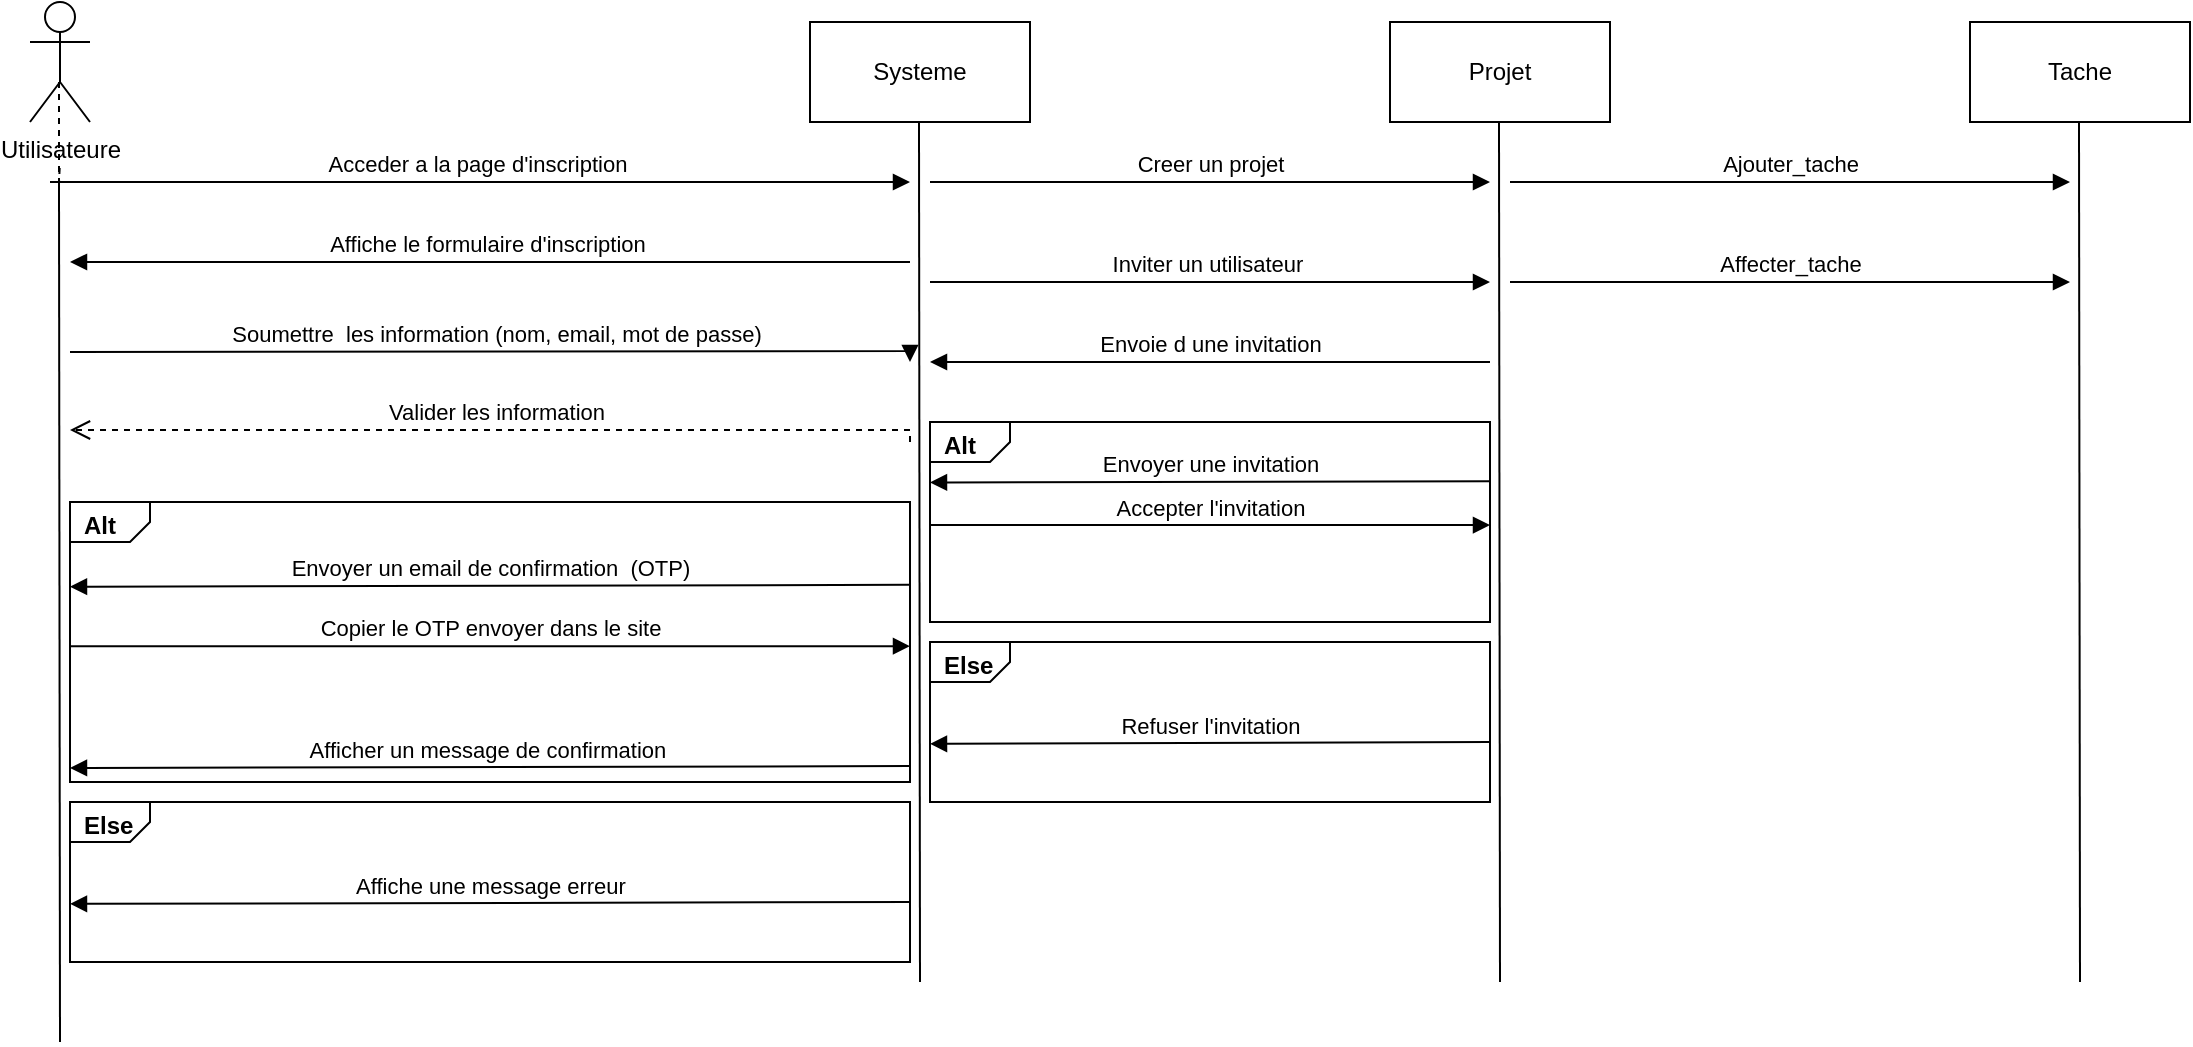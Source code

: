 <mxfile>
    <diagram name="Page-1" id="2YBvvXClWsGukQMizWep">
        <mxGraphModel dx="596" dy="846" grid="1" gridSize="10" guides="1" tooltips="1" connect="1" arrows="1" fold="1" page="1" pageScale="1" pageWidth="850" pageHeight="1100" background="#ffffff" math="0" shadow="0">
            <root>
                <mxCell id="0"/>
                <mxCell id="1" parent="0"/>
                <mxCell id="aM9ryv3xv72pqoxQDRHE-7" value="Acceder a la page d'inscription&amp;nbsp;" style="html=1;verticalAlign=bottom;endArrow=block;edgeStyle=elbowEdgeStyle;elbow=vertical;curved=0;rounded=0;" parent="1" edge="1">
                    <mxGeometry relative="1" as="geometry">
                        <mxPoint x="210" y="220" as="sourcePoint"/>
                        <Array as="points">
                            <mxPoint x="308" y="220"/>
                        </Array>
                        <mxPoint x="640" y="220" as="targetPoint"/>
                    </mxGeometry>
                </mxCell>
                <mxCell id="aM9ryv3xv72pqoxQDRHE-8" value="Valider les information" style="html=1;verticalAlign=bottom;endArrow=open;dashed=1;endSize=8;edgeStyle=elbowEdgeStyle;elbow=vertical;curved=0;rounded=0;" parent="1" edge="1">
                    <mxGeometry relative="1" as="geometry">
                        <mxPoint x="220" y="344" as="targetPoint"/>
                        <Array as="points">
                            <mxPoint x="325" y="344"/>
                        </Array>
                        <mxPoint x="640" y="350" as="sourcePoint"/>
                    </mxGeometry>
                </mxCell>
                <mxCell id="aM9ryv3xv72pqoxQDRHE-9" value="Affiche le formulaire d'inscription&amp;nbsp;" style="html=1;verticalAlign=bottom;endArrow=block;edgeStyle=elbowEdgeStyle;elbow=vertical;curved=0;rounded=0;" parent="1" edge="1">
                    <mxGeometry relative="1" as="geometry">
                        <mxPoint x="640" y="260" as="sourcePoint"/>
                        <Array as="points">
                            <mxPoint x="330" y="260"/>
                        </Array>
                        <mxPoint x="220" y="260" as="targetPoint"/>
                    </mxGeometry>
                </mxCell>
                <mxCell id="vxIU2zjqEwHFk4gDYXtd-3" value="Utilisateure" style="shape=umlActor;html=1;verticalLabelPosition=bottom;verticalAlign=top;align=center;" parent="1" vertex="1">
                    <mxGeometry x="200" y="130" width="30" height="60" as="geometry"/>
                </mxCell>
                <mxCell id="vxIU2zjqEwHFk4gDYXtd-11" value="Soumettre&amp;nbsp; les information (nom, email, mot de passe)" style="html=1;verticalAlign=bottom;endArrow=block;edgeStyle=elbowEdgeStyle;elbow=vertical;curved=0;rounded=0;" parent="1" edge="1">
                    <mxGeometry relative="1" as="geometry">
                        <mxPoint x="220" y="305" as="sourcePoint"/>
                        <Array as="points">
                            <mxPoint x="316" y="304.5"/>
                        </Array>
                        <mxPoint x="640" y="310" as="targetPoint"/>
                    </mxGeometry>
                </mxCell>
                <mxCell id="vxIU2zjqEwHFk4gDYXtd-15" value="" style="edgeStyle=none;html=1;dashed=1;endArrow=none;rounded=0;" parent="1" edge="1">
                    <mxGeometry x="1" relative="1" as="geometry">
                        <mxPoint x="215" y="210" as="targetPoint"/>
                        <mxPoint x="214.5" y="170" as="sourcePoint"/>
                        <Array as="points">
                            <mxPoint x="214.5" y="220"/>
                        </Array>
                    </mxGeometry>
                </mxCell>
                <mxCell id="vxIU2zjqEwHFk4gDYXtd-16" value="" style="html=1;shape=mxgraph.sysml.package;labelX=40;whiteSpace=wrap;align=center;" parent="1" vertex="1">
                    <mxGeometry x="220" y="380" width="420" height="140" as="geometry"/>
                </mxCell>
                <mxCell id="vxIU2zjqEwHFk4gDYXtd-17" value="Alt" style="html=1;align=left;verticalAlign=top;labelPosition=left;verticalLabelPosition=top;labelBackgroundColor=none;spacingLeft=5;spacingTop=-2;fontStyle=1;" parent="vxIU2zjqEwHFk4gDYXtd-16" connectable="0" vertex="1">
                    <mxGeometry as="geometry"/>
                </mxCell>
                <mxCell id="vxIU2zjqEwHFk4gDYXtd-29" value="Envoyer un email de confirmation&amp;nbsp; (OTP)" style="html=1;verticalAlign=bottom;endArrow=block;edgeStyle=elbowEdgeStyle;elbow=vertical;curved=0;rounded=0;exitX=1;exitY=0.66;exitDx=0;exitDy=0;exitPerimeter=0;" parent="vxIU2zjqEwHFk4gDYXtd-16" edge="1">
                    <mxGeometry relative="1" as="geometry">
                        <mxPoint x="420.0" y="41.43" as="sourcePoint"/>
                        <Array as="points">
                            <mxPoint x="96.923" y="42.363"/>
                        </Array>
                        <mxPoint y="42.363" as="targetPoint"/>
                    </mxGeometry>
                </mxCell>
                <mxCell id="vxIU2zjqEwHFk4gDYXtd-36" value="Copier le OTP envoyer dans le site" style="html=1;verticalAlign=bottom;endArrow=block;edgeStyle=elbowEdgeStyle;elbow=vertical;curved=0;rounded=0;" parent="vxIU2zjqEwHFk4gDYXtd-16" edge="1">
                    <mxGeometry relative="1" as="geometry">
                        <mxPoint y="72.111" as="sourcePoint"/>
                        <Array as="points">
                            <mxPoint x="26.923" y="72.111"/>
                        </Array>
                        <mxPoint x="420.0" y="72.111" as="targetPoint"/>
                    </mxGeometry>
                </mxCell>
                <mxCell id="vxIU2zjqEwHFk4gDYXtd-37" value="Afficher un message de confirmation&amp;nbsp;" style="html=1;verticalAlign=bottom;endArrow=block;edgeStyle=elbowEdgeStyle;elbow=vertical;curved=0;rounded=0;exitX=1;exitY=0.66;exitDx=0;exitDy=0;exitPerimeter=0;" parent="vxIU2zjqEwHFk4gDYXtd-16" edge="1">
                    <mxGeometry relative="1" as="geometry">
                        <mxPoint x="420.0" y="132.042" as="sourcePoint"/>
                        <Array as="points">
                            <mxPoint x="96.923" y="132.975"/>
                        </Array>
                        <mxPoint y="132.975" as="targetPoint"/>
                    </mxGeometry>
                </mxCell>
                <mxCell id="vxIU2zjqEwHFk4gDYXtd-38" value="" style="html=1;shape=mxgraph.sysml.package;labelX=40;whiteSpace=wrap;align=center;" parent="1" vertex="1">
                    <mxGeometry x="220" y="530" width="420" height="80" as="geometry"/>
                </mxCell>
                <mxCell id="vxIU2zjqEwHFk4gDYXtd-39" value="Else" style="html=1;align=left;verticalAlign=top;labelPosition=left;verticalLabelPosition=top;labelBackgroundColor=none;spacingLeft=5;spacingTop=-2;fontStyle=1;" parent="vxIU2zjqEwHFk4gDYXtd-38" connectable="0" vertex="1">
                    <mxGeometry as="geometry"/>
                </mxCell>
                <mxCell id="vxIU2zjqEwHFk4gDYXtd-43" value="Affiche une message erreur" style="html=1;verticalAlign=bottom;endArrow=block;edgeStyle=elbowEdgeStyle;elbow=vertical;curved=0;rounded=0;exitX=1;exitY=0.66;exitDx=0;exitDy=0;exitPerimeter=0;" parent="vxIU2zjqEwHFk4gDYXtd-38" edge="1">
                    <mxGeometry relative="1" as="geometry">
                        <mxPoint x="420" y="50.0" as="sourcePoint"/>
                        <Array as="points">
                            <mxPoint x="96.923" y="50.933"/>
                        </Array>
                        <mxPoint y="50.933" as="targetPoint"/>
                    </mxGeometry>
                </mxCell>
                <mxCell id="2" value="" style="edgeStyle=none;orthogonalLoop=1;jettySize=auto;html=1;endArrow=none;endFill=0;" edge="1" parent="1">
                    <mxGeometry width="100" relative="1" as="geometry">
                        <mxPoint x="214.5" y="220" as="sourcePoint"/>
                        <mxPoint x="215" y="650" as="targetPoint"/>
                        <Array as="points"/>
                    </mxGeometry>
                </mxCell>
                <mxCell id="4" value="Systeme" style="whiteSpace=wrap;html=1;" vertex="1" parent="1">
                    <mxGeometry x="590" y="140" width="110" height="50" as="geometry"/>
                </mxCell>
                <mxCell id="5" value="" style="edgeStyle=none;orthogonalLoop=1;jettySize=auto;html=1;endArrow=none;endFill=0;" edge="1" parent="1">
                    <mxGeometry width="100" relative="1" as="geometry">
                        <mxPoint x="644.5" y="190" as="sourcePoint"/>
                        <mxPoint x="645" y="620" as="targetPoint"/>
                        <Array as="points"/>
                    </mxGeometry>
                </mxCell>
                <mxCell id="7" value="Projet" style="whiteSpace=wrap;html=1;" vertex="1" parent="1">
                    <mxGeometry x="880" y="140" width="110" height="50" as="geometry"/>
                </mxCell>
                <mxCell id="8" value="" style="edgeStyle=none;orthogonalLoop=1;jettySize=auto;html=1;endArrow=none;endFill=0;" edge="1" parent="1">
                    <mxGeometry width="100" relative="1" as="geometry">
                        <mxPoint x="934.5" y="190" as="sourcePoint"/>
                        <mxPoint x="935" y="620" as="targetPoint"/>
                        <Array as="points"/>
                    </mxGeometry>
                </mxCell>
                <mxCell id="9" value="Tache" style="whiteSpace=wrap;html=1;" vertex="1" parent="1">
                    <mxGeometry x="1170" y="140" width="110" height="50" as="geometry"/>
                </mxCell>
                <mxCell id="10" value="" style="edgeStyle=none;orthogonalLoop=1;jettySize=auto;html=1;endArrow=none;endFill=0;" edge="1" parent="1">
                    <mxGeometry width="100" relative="1" as="geometry">
                        <mxPoint x="1224.5" y="190" as="sourcePoint"/>
                        <mxPoint x="1225" y="620" as="targetPoint"/>
                        <Array as="points"/>
                    </mxGeometry>
                </mxCell>
                <mxCell id="11" value="Creer un projet" style="html=1;verticalAlign=bottom;endArrow=block;edgeStyle=elbowEdgeStyle;elbow=vertical;curved=0;rounded=0;" edge="1" parent="1">
                    <mxGeometry relative="1" as="geometry">
                        <mxPoint x="650" y="220" as="sourcePoint"/>
                        <Array as="points">
                            <mxPoint x="748" y="220"/>
                        </Array>
                        <mxPoint x="930" y="220" as="targetPoint"/>
                    </mxGeometry>
                </mxCell>
                <mxCell id="13" value="Envoie d une invitation" style="html=1;verticalAlign=bottom;endArrow=block;edgeStyle=elbowEdgeStyle;elbow=vertical;curved=0;rounded=0;" edge="1" parent="1">
                    <mxGeometry relative="1" as="geometry">
                        <mxPoint x="930" y="310" as="sourcePoint"/>
                        <Array as="points">
                            <mxPoint x="758" y="310"/>
                        </Array>
                        <mxPoint x="650" y="310" as="targetPoint"/>
                    </mxGeometry>
                </mxCell>
                <mxCell id="15" value="Inviter un utilisateur&amp;nbsp;" style="html=1;verticalAlign=bottom;endArrow=block;edgeStyle=elbowEdgeStyle;elbow=vertical;curved=0;rounded=0;" edge="1" parent="1">
                    <mxGeometry relative="1" as="geometry">
                        <mxPoint x="650" y="270" as="sourcePoint"/>
                        <Array as="points">
                            <mxPoint x="748" y="270"/>
                        </Array>
                        <mxPoint x="930" y="270" as="targetPoint"/>
                    </mxGeometry>
                </mxCell>
                <mxCell id="16" value="Ajouter_tache" style="html=1;verticalAlign=bottom;endArrow=block;edgeStyle=elbowEdgeStyle;elbow=vertical;curved=0;rounded=0;" edge="1" parent="1">
                    <mxGeometry relative="1" as="geometry">
                        <mxPoint x="940" y="220" as="sourcePoint"/>
                        <Array as="points">
                            <mxPoint x="1038" y="220"/>
                        </Array>
                        <mxPoint x="1220" y="220" as="targetPoint"/>
                    </mxGeometry>
                </mxCell>
                <mxCell id="17" value="Affecter_tache" style="html=1;verticalAlign=bottom;endArrow=block;edgeStyle=elbowEdgeStyle;elbow=vertical;curved=0;rounded=0;" edge="1" parent="1">
                    <mxGeometry relative="1" as="geometry">
                        <mxPoint x="940" y="270" as="sourcePoint"/>
                        <Array as="points">
                            <mxPoint x="1038" y="270"/>
                        </Array>
                        <mxPoint x="1220.0" y="270" as="targetPoint"/>
                    </mxGeometry>
                </mxCell>
                <mxCell id="18" value="" style="html=1;shape=mxgraph.sysml.package;labelX=40;whiteSpace=wrap;align=center;" vertex="1" parent="1">
                    <mxGeometry x="650" y="340" width="280" height="100" as="geometry"/>
                </mxCell>
                <mxCell id="19" value="Alt" style="html=1;align=left;verticalAlign=top;labelPosition=left;verticalLabelPosition=top;labelBackgroundColor=none;spacingLeft=5;spacingTop=-2;fontStyle=1;" connectable="0" vertex="1" parent="18">
                    <mxGeometry as="geometry"/>
                </mxCell>
                <mxCell id="20" value="Envoyer une invitation" style="html=1;verticalAlign=bottom;endArrow=block;edgeStyle=elbowEdgeStyle;elbow=vertical;curved=0;rounded=0;exitX=1;exitY=0.66;exitDx=0;exitDy=0;exitPerimeter=0;" edge="1" parent="18">
                    <mxGeometry relative="1" as="geometry">
                        <mxPoint x="280" y="29.593" as="sourcePoint"/>
                        <Array as="points">
                            <mxPoint x="64.615" y="30.259"/>
                        </Array>
                        <mxPoint y="30.259" as="targetPoint"/>
                    </mxGeometry>
                </mxCell>
                <mxCell id="21" value="Accepter l'invitation" style="html=1;verticalAlign=bottom;endArrow=block;edgeStyle=elbowEdgeStyle;elbow=vertical;curved=0;rounded=0;" edge="1" parent="18">
                    <mxGeometry relative="1" as="geometry">
                        <mxPoint y="51.508" as="sourcePoint"/>
                        <Array as="points">
                            <mxPoint x="17.949" y="51.508"/>
                        </Array>
                        <mxPoint x="280" y="51.508" as="targetPoint"/>
                    </mxGeometry>
                </mxCell>
                <mxCell id="23" value="" style="html=1;shape=mxgraph.sysml.package;labelX=40;whiteSpace=wrap;align=center;" vertex="1" parent="1">
                    <mxGeometry x="650" y="450" width="280" height="80" as="geometry"/>
                </mxCell>
                <mxCell id="24" value="Else" style="html=1;align=left;verticalAlign=top;labelPosition=left;verticalLabelPosition=top;labelBackgroundColor=none;spacingLeft=5;spacingTop=-2;fontStyle=1;" connectable="0" vertex="1" parent="23">
                    <mxGeometry as="geometry"/>
                </mxCell>
                <mxCell id="25" value="Refuser l'invitation" style="html=1;verticalAlign=bottom;endArrow=block;edgeStyle=elbowEdgeStyle;elbow=vertical;curved=0;rounded=0;exitX=1;exitY=0.66;exitDx=0;exitDy=0;exitPerimeter=0;" edge="1" parent="23">
                    <mxGeometry relative="1" as="geometry">
                        <mxPoint x="280" y="50.0" as="sourcePoint"/>
                        <Array as="points">
                            <mxPoint x="64.615" y="50.933"/>
                        </Array>
                        <mxPoint y="50.933" as="targetPoint"/>
                    </mxGeometry>
                </mxCell>
            </root>
        </mxGraphModel>
    </diagram>
</mxfile>